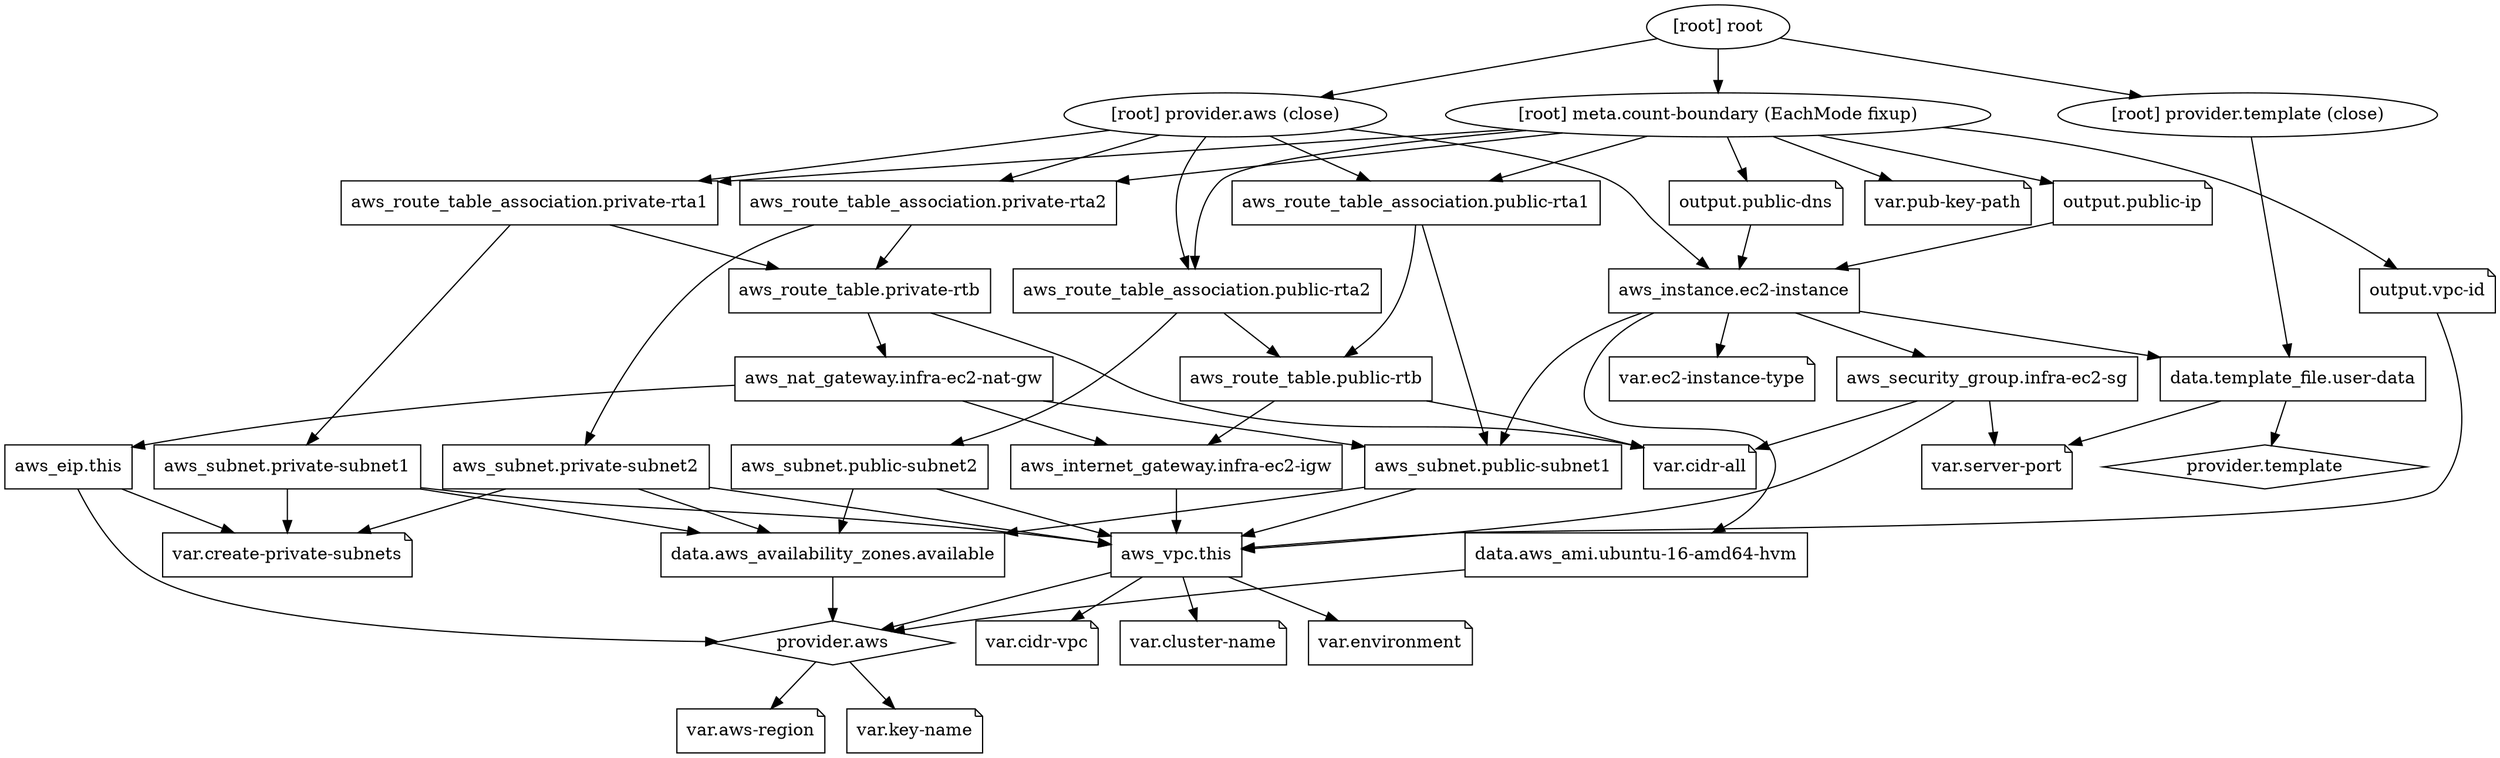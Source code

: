 digraph {
	compound = "true"
	newrank = "true"
	subgraph "root" {
		"[root] aws_eip.this" [label = "aws_eip.this", shape = "box"]
		"[root] aws_instance.ec2-instance" [label = "aws_instance.ec2-instance", shape = "box"]
		"[root] aws_internet_gateway.infra-ec2-igw" [label = "aws_internet_gateway.infra-ec2-igw", shape = "box"]
		"[root] aws_nat_gateway.infra-ec2-nat-gw" [label = "aws_nat_gateway.infra-ec2-nat-gw", shape = "box"]
		"[root] aws_route_table.private-rtb" [label = "aws_route_table.private-rtb", shape = "box"]
		"[root] aws_route_table.public-rtb" [label = "aws_route_table.public-rtb", shape = "box"]
		"[root] aws_route_table_association.private-rta1" [label = "aws_route_table_association.private-rta1", shape = "box"]
		"[root] aws_route_table_association.private-rta2" [label = "aws_route_table_association.private-rta2", shape = "box"]
		"[root] aws_route_table_association.public-rta1" [label = "aws_route_table_association.public-rta1", shape = "box"]
		"[root] aws_route_table_association.public-rta2" [label = "aws_route_table_association.public-rta2", shape = "box"]
		"[root] aws_security_group.infra-ec2-sg" [label = "aws_security_group.infra-ec2-sg", shape = "box"]
		"[root] aws_subnet.private-subnet1" [label = "aws_subnet.private-subnet1", shape = "box"]
		"[root] aws_subnet.private-subnet2" [label = "aws_subnet.private-subnet2", shape = "box"]
		"[root] aws_subnet.public-subnet1" [label = "aws_subnet.public-subnet1", shape = "box"]
		"[root] aws_subnet.public-subnet2" [label = "aws_subnet.public-subnet2", shape = "box"]
		"[root] aws_vpc.this" [label = "aws_vpc.this", shape = "box"]
		"[root] data.aws_ami.ubuntu-16-amd64-hvm" [label = "data.aws_ami.ubuntu-16-amd64-hvm", shape = "box"]
		"[root] data.aws_availability_zones.available" [label = "data.aws_availability_zones.available", shape = "box"]
		"[root] data.template_file.user-data" [label = "data.template_file.user-data", shape = "box"]
		"[root] output.public-dns" [label = "output.public-dns", shape = "note"]
		"[root] output.public-ip" [label = "output.public-ip", shape = "note"]
		"[root] output.vpc-id" [label = "output.vpc-id", shape = "note"]
		"[root] provider.aws" [label = "provider.aws", shape = "diamond"]
		"[root] provider.template" [label = "provider.template", shape = "diamond"]
		"[root] var.aws-region" [label = "var.aws-region", shape = "note"]
		"[root] var.cidr-all" [label = "var.cidr-all", shape = "note"]
		"[root] var.cidr-vpc" [label = "var.cidr-vpc", shape = "note"]
		"[root] var.cluster-name" [label = "var.cluster-name", shape = "note"]
		"[root] var.create-private-subnets" [label = "var.create-private-subnets", shape = "note"]
		"[root] var.ec2-instance-type" [label = "var.ec2-instance-type", shape = "note"]
		"[root] var.environment" [label = "var.environment", shape = "note"]
		"[root] var.key-name" [label = "var.key-name", shape = "note"]
		"[root] var.pub-key-path" [label = "var.pub-key-path", shape = "note"]
		"[root] var.server-port" [label = "var.server-port", shape = "note"]
		"[root] aws_eip.this" -> "[root] provider.aws"
		"[root] aws_eip.this" -> "[root] var.create-private-subnets"
		"[root] aws_instance.ec2-instance" -> "[root] aws_security_group.infra-ec2-sg"
		"[root] aws_instance.ec2-instance" -> "[root] aws_subnet.public-subnet1"
		"[root] aws_instance.ec2-instance" -> "[root] data.aws_ami.ubuntu-16-amd64-hvm"
		"[root] aws_instance.ec2-instance" -> "[root] data.template_file.user-data"
		"[root] aws_instance.ec2-instance" -> "[root] var.ec2-instance-type"
		"[root] aws_internet_gateway.infra-ec2-igw" -> "[root] aws_vpc.this"
		"[root] aws_nat_gateway.infra-ec2-nat-gw" -> "[root] aws_eip.this"
		"[root] aws_nat_gateway.infra-ec2-nat-gw" -> "[root] aws_internet_gateway.infra-ec2-igw"
		"[root] aws_nat_gateway.infra-ec2-nat-gw" -> "[root] aws_subnet.public-subnet1"
		"[root] aws_route_table.private-rtb" -> "[root] aws_nat_gateway.infra-ec2-nat-gw"
		"[root] aws_route_table.private-rtb" -> "[root] var.cidr-all"
		"[root] aws_route_table.public-rtb" -> "[root] aws_internet_gateway.infra-ec2-igw"
		"[root] aws_route_table.public-rtb" -> "[root] var.cidr-all"
		"[root] aws_route_table_association.private-rta1" -> "[root] aws_route_table.private-rtb"
		"[root] aws_route_table_association.private-rta1" -> "[root] aws_subnet.private-subnet1"
		"[root] aws_route_table_association.private-rta2" -> "[root] aws_route_table.private-rtb"
		"[root] aws_route_table_association.private-rta2" -> "[root] aws_subnet.private-subnet2"
		"[root] aws_route_table_association.public-rta1" -> "[root] aws_route_table.public-rtb"
		"[root] aws_route_table_association.public-rta1" -> "[root] aws_subnet.public-subnet1"
		"[root] aws_route_table_association.public-rta2" -> "[root] aws_route_table.public-rtb"
		"[root] aws_route_table_association.public-rta2" -> "[root] aws_subnet.public-subnet2"
		"[root] aws_security_group.infra-ec2-sg" -> "[root] aws_vpc.this"
		"[root] aws_security_group.infra-ec2-sg" -> "[root] var.cidr-all"
		"[root] aws_security_group.infra-ec2-sg" -> "[root] var.server-port"
		"[root] aws_subnet.private-subnet1" -> "[root] aws_vpc.this"
		"[root] aws_subnet.private-subnet1" -> "[root] data.aws_availability_zones.available"
		"[root] aws_subnet.private-subnet1" -> "[root] var.create-private-subnets"
		"[root] aws_subnet.private-subnet2" -> "[root] aws_vpc.this"
		"[root] aws_subnet.private-subnet2" -> "[root] data.aws_availability_zones.available"
		"[root] aws_subnet.private-subnet2" -> "[root] var.create-private-subnets"
		"[root] aws_subnet.public-subnet1" -> "[root] aws_vpc.this"
		"[root] aws_subnet.public-subnet1" -> "[root] data.aws_availability_zones.available"
		"[root] aws_subnet.public-subnet2" -> "[root] aws_vpc.this"
		"[root] aws_subnet.public-subnet2" -> "[root] data.aws_availability_zones.available"
		"[root] aws_vpc.this" -> "[root] provider.aws"
		"[root] aws_vpc.this" -> "[root] var.cidr-vpc"
		"[root] aws_vpc.this" -> "[root] var.cluster-name"
		"[root] aws_vpc.this" -> "[root] var.environment"
		"[root] data.aws_ami.ubuntu-16-amd64-hvm" -> "[root] provider.aws"
		"[root] data.aws_availability_zones.available" -> "[root] provider.aws"
		"[root] data.template_file.user-data" -> "[root] provider.template"
		"[root] data.template_file.user-data" -> "[root] var.server-port"
		"[root] meta.count-boundary (EachMode fixup)" -> "[root] aws_route_table_association.private-rta1"
		"[root] meta.count-boundary (EachMode fixup)" -> "[root] aws_route_table_association.private-rta2"
		"[root] meta.count-boundary (EachMode fixup)" -> "[root] aws_route_table_association.public-rta1"
		"[root] meta.count-boundary (EachMode fixup)" -> "[root] aws_route_table_association.public-rta2"
		"[root] meta.count-boundary (EachMode fixup)" -> "[root] output.public-dns"
		"[root] meta.count-boundary (EachMode fixup)" -> "[root] output.public-ip"
		"[root] meta.count-boundary (EachMode fixup)" -> "[root] output.vpc-id"
		"[root] meta.count-boundary (EachMode fixup)" -> "[root] var.pub-key-path"
		"[root] output.public-dns" -> "[root] aws_instance.ec2-instance"
		"[root] output.public-ip" -> "[root] aws_instance.ec2-instance"
		"[root] output.vpc-id" -> "[root] aws_vpc.this"
		"[root] provider.aws (close)" -> "[root] aws_instance.ec2-instance"
		"[root] provider.aws (close)" -> "[root] aws_route_table_association.private-rta1"
		"[root] provider.aws (close)" -> "[root] aws_route_table_association.private-rta2"
		"[root] provider.aws (close)" -> "[root] aws_route_table_association.public-rta1"
		"[root] provider.aws (close)" -> "[root] aws_route_table_association.public-rta2"
		"[root] provider.aws" -> "[root] var.aws-region"
		"[root] provider.aws" -> "[root] var.key-name"
		"[root] provider.template (close)" -> "[root] data.template_file.user-data"
		"[root] root" -> "[root] meta.count-boundary (EachMode fixup)"
		"[root] root" -> "[root] provider.aws (close)"
		"[root] root" -> "[root] provider.template (close)"
	}
}

